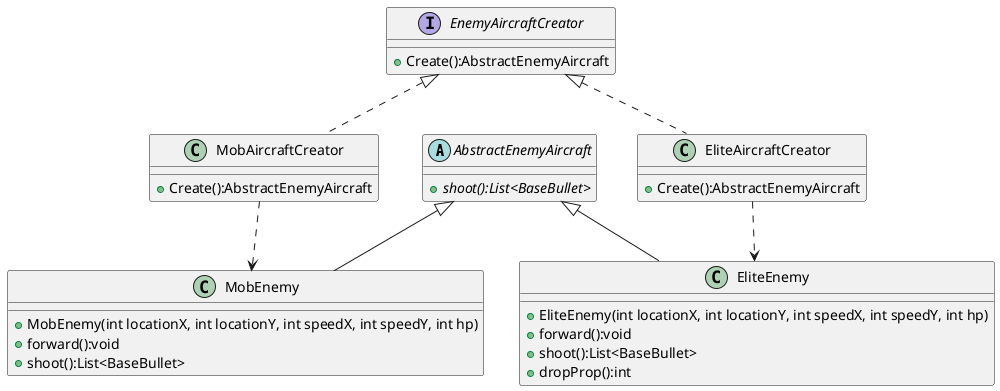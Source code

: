 @startuml
'https://plantuml.com/class-diagram
abstract class AbstractEnemyAircraft
{
    + {abstract} shoot():List<BaseBullet>
}



class MobEnemy {
    + MobEnemy(int locationX, int locationY, int speedX, int speedY, int hp)
    + forward():void
    + shoot():List<BaseBullet>
}
AbstractEnemyAircraft <|-- MobEnemy

class EliteEnemy {
    + EliteEnemy(int locationX, int locationY, int speedX, int speedY, int hp)
    + forward():void
    + shoot():List<BaseBullet>
    + dropProp():int
}
AbstractEnemyAircraft <|-- EliteEnemy

interface EnemyAircraftCreator{
    + Create():AbstractEnemyAircraft
}

class MobAircraftCreator{
    + Create():AbstractEnemyAircraft
}
EnemyAircraftCreator <|.. MobAircraftCreator

class EliteAircraftCreator{
    + Create():AbstractEnemyAircraft
}
EnemyAircraftCreator <|.. EliteAircraftCreator

MobAircraftCreator ..> MobEnemy
EliteAircraftCreator ..> EliteEnemy

@enduml